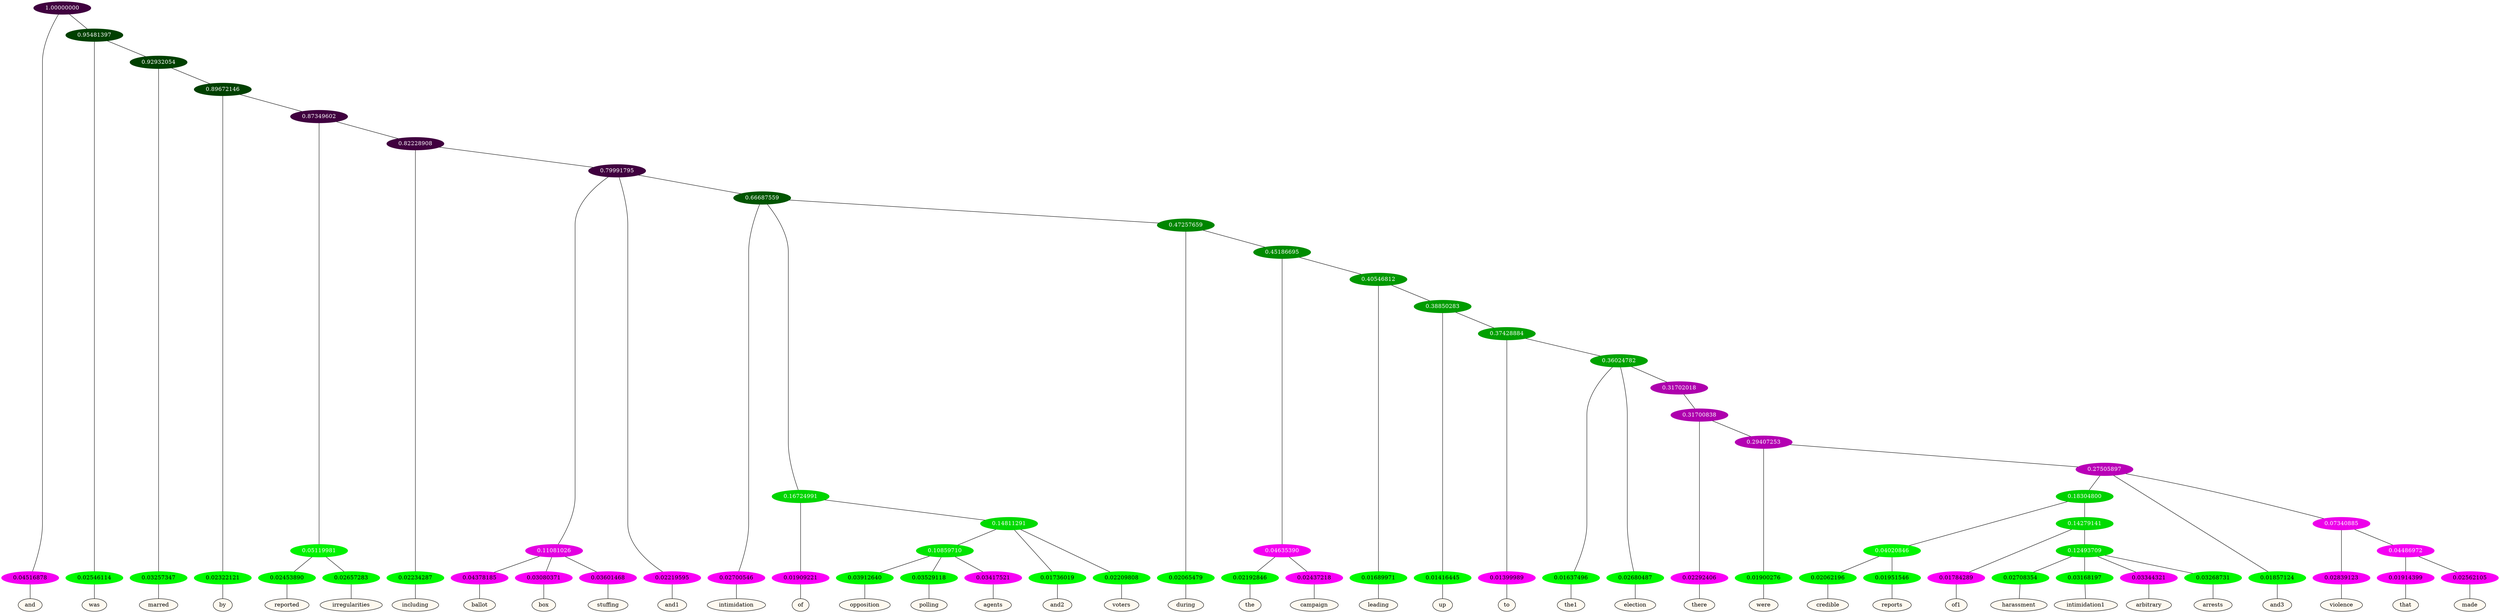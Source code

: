 graph {
	node [format=png height=0.15 nodesep=0.001 ordering=out overlap=prism overlap_scaling=0.01 ranksep=0.001 ratio=0.2 style=filled width=0.15]
	{
		rank=same
		a_w_1 [label=and color=black fillcolor=floralwhite style="filled,solid"]
		a_w_3 [label=was color=black fillcolor=floralwhite style="filled,solid"]
		a_w_5 [label=marred color=black fillcolor=floralwhite style="filled,solid"]
		a_w_7 [label=by color=black fillcolor=floralwhite style="filled,solid"]
		a_w_11 [label=reported color=black fillcolor=floralwhite style="filled,solid"]
		a_w_12 [label=irregularities color=black fillcolor=floralwhite style="filled,solid"]
		a_w_13 [label=including color=black fillcolor=floralwhite style="filled,solid"]
		a_w_18 [label=ballot color=black fillcolor=floralwhite style="filled,solid"]
		a_w_19 [label=box color=black fillcolor=floralwhite style="filled,solid"]
		a_w_20 [label=stuffing color=black fillcolor=floralwhite style="filled,solid"]
		a_w_16 [label=and1 color=black fillcolor=floralwhite style="filled,solid"]
		a_w_21 [label=intimidation color=black fillcolor=floralwhite style="filled,solid"]
		a_w_24 [label=of color=black fillcolor=floralwhite style="filled,solid"]
		a_w_33 [label=opposition color=black fillcolor=floralwhite style="filled,solid"]
		a_w_34 [label=polling color=black fillcolor=floralwhite style="filled,solid"]
		a_w_35 [label=agents color=black fillcolor=floralwhite style="filled,solid"]
		a_w_29 [label=and2 color=black fillcolor=floralwhite style="filled,solid"]
		a_w_30 [label=voters color=black fillcolor=floralwhite style="filled,solid"]
		a_w_26 [label=during color=black fillcolor=floralwhite style="filled,solid"]
		a_w_36 [label=the color=black fillcolor=floralwhite style="filled,solid"]
		a_w_37 [label=campaign color=black fillcolor=floralwhite style="filled,solid"]
		a_w_38 [label=leading color=black fillcolor=floralwhite style="filled,solid"]
		a_w_40 [label=up color=black fillcolor=floralwhite style="filled,solid"]
		a_w_42 [label=to color=black fillcolor=floralwhite style="filled,solid"]
		a_w_44 [label=the1 color=black fillcolor=floralwhite style="filled,solid"]
		a_w_45 [label=election color=black fillcolor=floralwhite style="filled,solid"]
		a_w_48 [label=there color=black fillcolor=floralwhite style="filled,solid"]
		a_w_50 [label=were color=black fillcolor=floralwhite style="filled,solid"]
		a_w_59 [label=credible color=black fillcolor=floralwhite style="filled,solid"]
		a_w_60 [label=reports color=black fillcolor=floralwhite style="filled,solid"]
		a_w_61 [label=of1 color=black fillcolor=floralwhite style="filled,solid"]
		a_w_65 [label=harassment color=black fillcolor=floralwhite style="filled,solid"]
		a_w_66 [label=intimidation1 color=black fillcolor=floralwhite style="filled,solid"]
		a_w_67 [label=arbitrary color=black fillcolor=floralwhite style="filled,solid"]
		a_w_68 [label=arrests color=black fillcolor=floralwhite style="filled,solid"]
		a_w_53 [label=and3 color=black fillcolor=floralwhite style="filled,solid"]
		a_w_57 [label=violence color=black fillcolor=floralwhite style="filled,solid"]
		a_w_63 [label=that color=black fillcolor=floralwhite style="filled,solid"]
		a_w_64 [label=made color=black fillcolor=floralwhite style="filled,solid"]
	}
	a_n_1 -- a_w_1
	a_n_3 -- a_w_3
	a_n_5 -- a_w_5
	a_n_7 -- a_w_7
	a_n_11 -- a_w_11
	a_n_12 -- a_w_12
	a_n_13 -- a_w_13
	a_n_18 -- a_w_18
	a_n_19 -- a_w_19
	a_n_20 -- a_w_20
	a_n_16 -- a_w_16
	a_n_21 -- a_w_21
	a_n_24 -- a_w_24
	a_n_33 -- a_w_33
	a_n_34 -- a_w_34
	a_n_35 -- a_w_35
	a_n_29 -- a_w_29
	a_n_30 -- a_w_30
	a_n_26 -- a_w_26
	a_n_36 -- a_w_36
	a_n_37 -- a_w_37
	a_n_38 -- a_w_38
	a_n_40 -- a_w_40
	a_n_42 -- a_w_42
	a_n_44 -- a_w_44
	a_n_45 -- a_w_45
	a_n_48 -- a_w_48
	a_n_50 -- a_w_50
	a_n_59 -- a_w_59
	a_n_60 -- a_w_60
	a_n_61 -- a_w_61
	a_n_65 -- a_w_65
	a_n_66 -- a_w_66
	a_n_67 -- a_w_67
	a_n_68 -- a_w_68
	a_n_53 -- a_w_53
	a_n_57 -- a_w_57
	a_n_63 -- a_w_63
	a_n_64 -- a_w_64
	{
		rank=same
		a_n_1 [label=0.04516878 color="0.835 1.000 0.955" fontcolor=black]
		a_n_3 [label=0.02546114 color="0.334 1.000 0.975" fontcolor=black]
		a_n_5 [label=0.03257347 color="0.334 1.000 0.967" fontcolor=black]
		a_n_7 [label=0.02322121 color="0.334 1.000 0.977" fontcolor=black]
		a_n_11 [label=0.02453890 color="0.334 1.000 0.975" fontcolor=black]
		a_n_12 [label=0.02657283 color="0.334 1.000 0.973" fontcolor=black]
		a_n_13 [label=0.02234287 color="0.334 1.000 0.978" fontcolor=black]
		a_n_18 [label=0.04378185 color="0.835 1.000 0.956" fontcolor=black]
		a_n_19 [label=0.03080371 color="0.835 1.000 0.969" fontcolor=black]
		a_n_20 [label=0.03601468 color="0.835 1.000 0.964" fontcolor=black]
		a_n_16 [label=0.02219595 color="0.835 1.000 0.978" fontcolor=black]
		a_n_21 [label=0.02700546 color="0.835 1.000 0.973" fontcolor=black]
		a_n_24 [label=0.01909221 color="0.835 1.000 0.981" fontcolor=black]
		a_n_33 [label=0.03912640 color="0.334 1.000 0.961" fontcolor=black]
		a_n_34 [label=0.03529118 color="0.334 1.000 0.965" fontcolor=black]
		a_n_35 [label=0.03417521 color="0.835 1.000 0.966" fontcolor=black]
		a_n_29 [label=0.01736019 color="0.334 1.000 0.983" fontcolor=black]
		a_n_30 [label=0.02209808 color="0.334 1.000 0.978" fontcolor=black]
		a_n_26 [label=0.02065479 color="0.334 1.000 0.979" fontcolor=black]
		a_n_36 [label=0.02192846 color="0.334 1.000 0.978" fontcolor=black]
		a_n_37 [label=0.02437218 color="0.835 1.000 0.976" fontcolor=black]
		a_n_38 [label=0.01689971 color="0.334 1.000 0.983" fontcolor=black]
		a_n_40 [label=0.01416445 color="0.334 1.000 0.986" fontcolor=black]
		a_n_42 [label=0.01399989 color="0.835 1.000 0.986" fontcolor=black]
		a_n_44 [label=0.01637496 color="0.334 1.000 0.984" fontcolor=black]
		a_n_45 [label=0.02680487 color="0.334 1.000 0.973" fontcolor=black]
		a_n_48 [label=0.02292406 color="0.835 1.000 0.977" fontcolor=black]
		a_n_50 [label=0.01900276 color="0.334 1.000 0.981" fontcolor=black]
		a_n_59 [label=0.02062196 color="0.334 1.000 0.979" fontcolor=black]
		a_n_60 [label=0.01951546 color="0.334 1.000 0.980" fontcolor=black]
		a_n_61 [label=0.01784289 color="0.835 1.000 0.982" fontcolor=black]
		a_n_65 [label=0.02708354 color="0.334 1.000 0.973" fontcolor=black]
		a_n_66 [label=0.03168197 color="0.334 1.000 0.968" fontcolor=black]
		a_n_67 [label=0.03344321 color="0.835 1.000 0.967" fontcolor=black]
		a_n_68 [label=0.03268731 color="0.334 1.000 0.967" fontcolor=black]
		a_n_53 [label=0.01857124 color="0.334 1.000 0.981" fontcolor=black]
		a_n_57 [label=0.02839123 color="0.835 1.000 0.972" fontcolor=black]
		a_n_63 [label=0.01914399 color="0.835 1.000 0.981" fontcolor=black]
		a_n_64 [label=0.02562105 color="0.835 1.000 0.974" fontcolor=black]
	}
	a_n_0 [label=1.00000000 color="0.835 1.000 0.250" fontcolor=grey99]
	a_n_0 -- a_n_1
	a_n_2 [label=0.95481397 color="0.334 1.000 0.250" fontcolor=grey99]
	a_n_0 -- a_n_2
	a_n_2 -- a_n_3
	a_n_4 [label=0.92932054 color="0.334 1.000 0.250" fontcolor=grey99]
	a_n_2 -- a_n_4
	a_n_4 -- a_n_5
	a_n_6 [label=0.89672146 color="0.334 1.000 0.250" fontcolor=grey99]
	a_n_4 -- a_n_6
	a_n_6 -- a_n_7
	a_n_8 [label=0.87349602 color="0.835 1.000 0.250" fontcolor=grey99]
	a_n_6 -- a_n_8
	a_n_9 [label=0.05119981 color="0.334 1.000 0.949" fontcolor=grey99]
	a_n_8 -- a_n_9
	a_n_10 [label=0.82228908 color="0.835 1.000 0.250" fontcolor=grey99]
	a_n_8 -- a_n_10
	a_n_9 -- a_n_11
	a_n_9 -- a_n_12
	a_n_10 -- a_n_13
	a_n_14 [label=0.79991795 color="0.835 1.000 0.250" fontcolor=grey99]
	a_n_10 -- a_n_14
	a_n_15 [label=0.11081026 color="0.835 1.000 0.889" fontcolor=grey99]
	a_n_14 -- a_n_15
	a_n_14 -- a_n_16
	a_n_17 [label=0.66687559 color="0.334 1.000 0.333" fontcolor=grey99]
	a_n_14 -- a_n_17
	a_n_15 -- a_n_18
	a_n_15 -- a_n_19
	a_n_15 -- a_n_20
	a_n_17 -- a_n_21
	a_n_22 [label=0.16724991 color="0.334 1.000 0.833" fontcolor=grey99]
	a_n_17 -- a_n_22
	a_n_23 [label=0.47257659 color="0.334 1.000 0.527" fontcolor=grey99]
	a_n_17 -- a_n_23
	a_n_22 -- a_n_24
	a_n_25 [label=0.14811291 color="0.334 1.000 0.852" fontcolor=grey99]
	a_n_22 -- a_n_25
	a_n_23 -- a_n_26
	a_n_27 [label=0.45186695 color="0.334 1.000 0.548" fontcolor=grey99]
	a_n_23 -- a_n_27
	a_n_28 [label=0.10859710 color="0.334 1.000 0.891" fontcolor=grey99]
	a_n_25 -- a_n_28
	a_n_25 -- a_n_29
	a_n_25 -- a_n_30
	a_n_31 [label=0.04635390 color="0.835 1.000 0.954" fontcolor=grey99]
	a_n_27 -- a_n_31
	a_n_32 [label=0.40546812 color="0.334 1.000 0.595" fontcolor=grey99]
	a_n_27 -- a_n_32
	a_n_28 -- a_n_33
	a_n_28 -- a_n_34
	a_n_28 -- a_n_35
	a_n_31 -- a_n_36
	a_n_31 -- a_n_37
	a_n_32 -- a_n_38
	a_n_39 [label=0.38850283 color="0.334 1.000 0.611" fontcolor=grey99]
	a_n_32 -- a_n_39
	a_n_39 -- a_n_40
	a_n_41 [label=0.37428884 color="0.334 1.000 0.626" fontcolor=grey99]
	a_n_39 -- a_n_41
	a_n_41 -- a_n_42
	a_n_43 [label=0.36024782 color="0.334 1.000 0.640" fontcolor=grey99]
	a_n_41 -- a_n_43
	a_n_43 -- a_n_44
	a_n_43 -- a_n_45
	a_n_46 [label=0.31702018 color="0.835 1.000 0.683" fontcolor=grey99]
	a_n_43 -- a_n_46
	a_n_47 [label=0.31700838 color="0.835 1.000 0.683" fontcolor=grey99]
	a_n_46 -- a_n_47
	a_n_47 -- a_n_48
	a_n_49 [label=0.29407253 color="0.835 1.000 0.706" fontcolor=grey99]
	a_n_47 -- a_n_49
	a_n_49 -- a_n_50
	a_n_51 [label=0.27505897 color="0.835 1.000 0.725" fontcolor=grey99]
	a_n_49 -- a_n_51
	a_n_52 [label=0.18304800 color="0.334 1.000 0.817" fontcolor=grey99]
	a_n_51 -- a_n_52
	a_n_51 -- a_n_53
	a_n_54 [label=0.07340885 color="0.835 1.000 0.927" fontcolor=grey99]
	a_n_51 -- a_n_54
	a_n_55 [label=0.04020846 color="0.334 1.000 0.960" fontcolor=grey99]
	a_n_52 -- a_n_55
	a_n_56 [label=0.14279141 color="0.334 1.000 0.857" fontcolor=grey99]
	a_n_52 -- a_n_56
	a_n_54 -- a_n_57
	a_n_58 [label=0.04486972 color="0.835 1.000 0.955" fontcolor=grey99]
	a_n_54 -- a_n_58
	a_n_55 -- a_n_59
	a_n_55 -- a_n_60
	a_n_56 -- a_n_61
	a_n_62 [label=0.12493709 color="0.334 1.000 0.875" fontcolor=grey99]
	a_n_56 -- a_n_62
	a_n_58 -- a_n_63
	a_n_58 -- a_n_64
	a_n_62 -- a_n_65
	a_n_62 -- a_n_66
	a_n_62 -- a_n_67
	a_n_62 -- a_n_68
}
